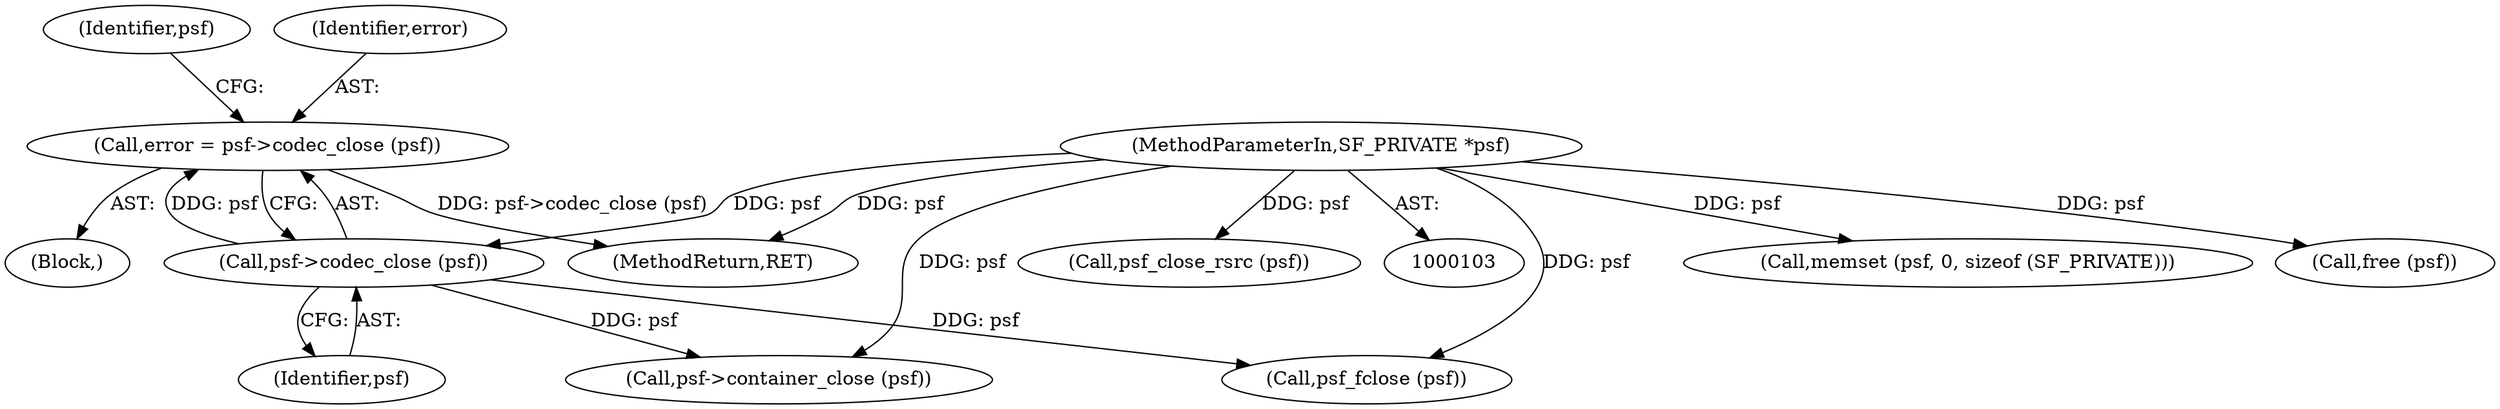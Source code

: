digraph "0_libsndfile_708e996c87c5fae77b104ccfeb8f6db784c32074_18@API" {
"1000116" [label="(Call,error = psf->codec_close (psf))"];
"1000118" [label="(Call,psf->codec_close (psf))"];
"1000104" [label="(MethodParameterIn,SF_PRIVATE *psf)"];
"1000253" [label="(MethodReturn,RET)"];
"1000135" [label="(Call,psf_fclose (psf))"];
"1000244" [label="(Call,memset (psf, 0, sizeof (SF_PRIVATE)))"];
"1000249" [label="(Call,free (psf))"];
"1000122" [label="(Identifier,psf)"];
"1000117" [label="(Identifier,error)"];
"1000119" [label="(Identifier,psf)"];
"1000104" [label="(MethodParameterIn,SF_PRIVATE *psf)"];
"1000115" [label="(Block,)"];
"1000116" [label="(Call,error = psf->codec_close (psf))"];
"1000118" [label="(Call,psf->codec_close (psf))"];
"1000131" [label="(Call,psf->container_close (psf))"];
"1000137" [label="(Call,psf_close_rsrc (psf))"];
"1000116" -> "1000115"  [label="AST: "];
"1000116" -> "1000118"  [label="CFG: "];
"1000117" -> "1000116"  [label="AST: "];
"1000118" -> "1000116"  [label="AST: "];
"1000122" -> "1000116"  [label="CFG: "];
"1000116" -> "1000253"  [label="DDG: psf->codec_close (psf)"];
"1000118" -> "1000116"  [label="DDG: psf"];
"1000118" -> "1000119"  [label="CFG: "];
"1000119" -> "1000118"  [label="AST: "];
"1000104" -> "1000118"  [label="DDG: psf"];
"1000118" -> "1000131"  [label="DDG: psf"];
"1000118" -> "1000135"  [label="DDG: psf"];
"1000104" -> "1000103"  [label="AST: "];
"1000104" -> "1000253"  [label="DDG: psf"];
"1000104" -> "1000131"  [label="DDG: psf"];
"1000104" -> "1000135"  [label="DDG: psf"];
"1000104" -> "1000137"  [label="DDG: psf"];
"1000104" -> "1000244"  [label="DDG: psf"];
"1000104" -> "1000249"  [label="DDG: psf"];
}
